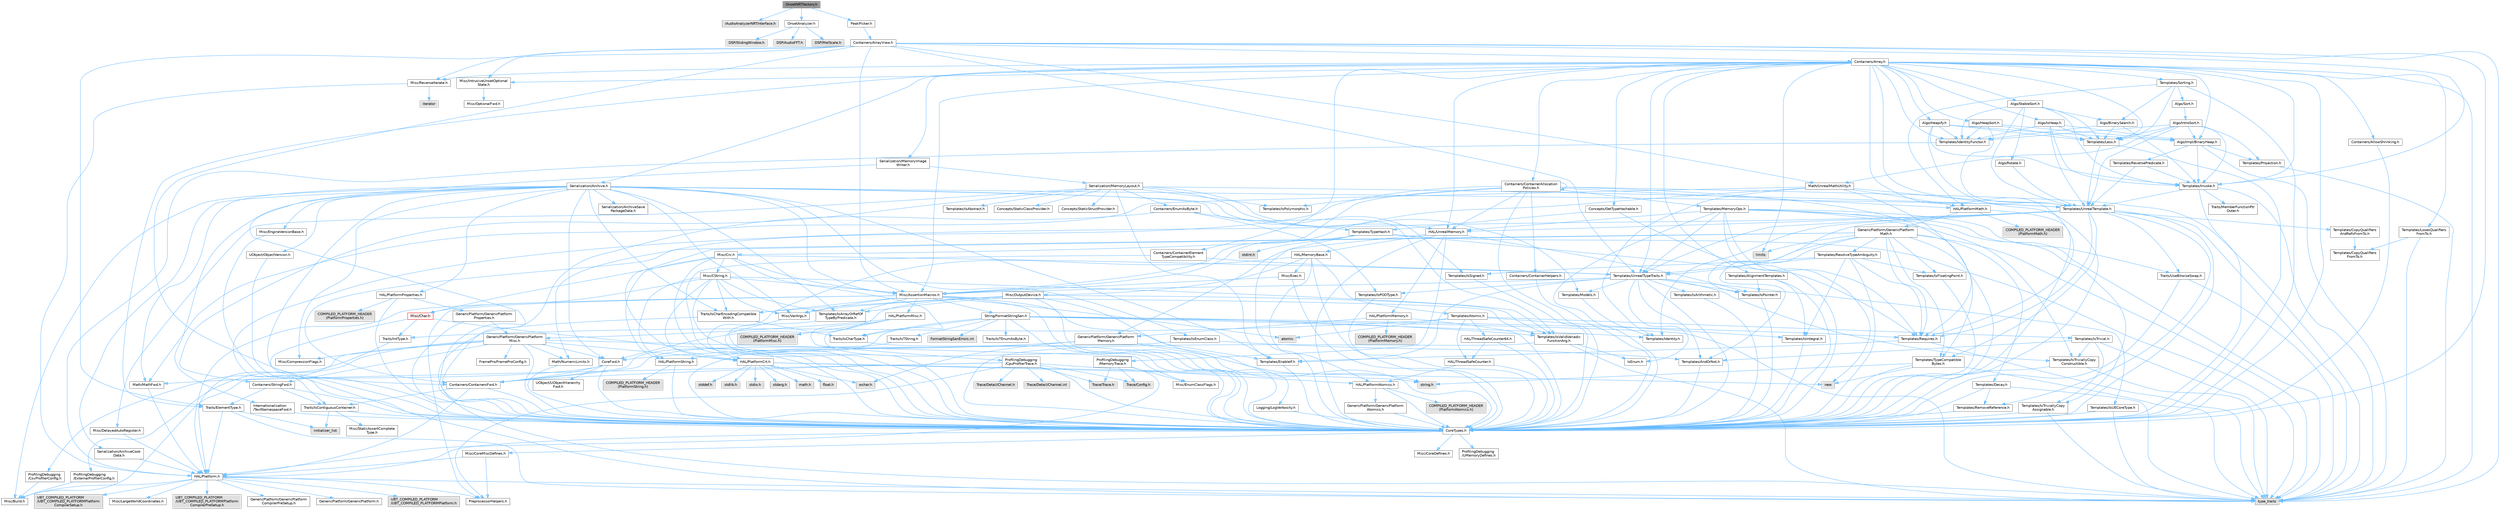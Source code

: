 digraph "OnsetNRTFactory.h"
{
 // INTERACTIVE_SVG=YES
 // LATEX_PDF_SIZE
  bgcolor="transparent";
  edge [fontname=Helvetica,fontsize=10,labelfontname=Helvetica,labelfontsize=10];
  node [fontname=Helvetica,fontsize=10,shape=box,height=0.2,width=0.4];
  Node1 [id="Node000001",label="OnsetNRTFactory.h",height=0.2,width=0.4,color="gray40", fillcolor="grey60", style="filled", fontcolor="black",tooltip=" "];
  Node1 -> Node2 [id="edge1_Node000001_Node000002",color="steelblue1",style="solid",tooltip=" "];
  Node2 [id="Node000002",label="IAudioAnalyzerNRTInterface.h",height=0.2,width=0.4,color="grey60", fillcolor="#E0E0E0", style="filled",tooltip=" "];
  Node1 -> Node3 [id="edge2_Node000001_Node000003",color="steelblue1",style="solid",tooltip=" "];
  Node3 [id="Node000003",label="OnsetAnalyzer.h",height=0.2,width=0.4,color="grey40", fillcolor="white", style="filled",URL="$dd/dd8/OnsetAnalyzer_8h.html",tooltip=" "];
  Node3 -> Node4 [id="edge3_Node000003_Node000004",color="steelblue1",style="solid",tooltip=" "];
  Node4 [id="Node000004",label="DSP/AudioFFT.h",height=0.2,width=0.4,color="grey60", fillcolor="#E0E0E0", style="filled",tooltip=" "];
  Node3 -> Node5 [id="edge4_Node000003_Node000005",color="steelblue1",style="solid",tooltip=" "];
  Node5 [id="Node000005",label="DSP/MelScale.h",height=0.2,width=0.4,color="grey60", fillcolor="#E0E0E0", style="filled",tooltip=" "];
  Node3 -> Node6 [id="edge5_Node000003_Node000006",color="steelblue1",style="solid",tooltip=" "];
  Node6 [id="Node000006",label="DSP/SlidingWindow.h",height=0.2,width=0.4,color="grey60", fillcolor="#E0E0E0", style="filled",tooltip=" "];
  Node1 -> Node7 [id="edge6_Node000001_Node000007",color="steelblue1",style="solid",tooltip=" "];
  Node7 [id="Node000007",label="PeakPicker.h",height=0.2,width=0.4,color="grey40", fillcolor="white", style="filled",URL="$d0/d5c/PeakPicker_8h.html",tooltip=" "];
  Node7 -> Node8 [id="edge7_Node000007_Node000008",color="steelblue1",style="solid",tooltip=" "];
  Node8 [id="Node000008",label="Containers/ArrayView.h",height=0.2,width=0.4,color="grey40", fillcolor="white", style="filled",URL="$d7/df4/ArrayView_8h.html",tooltip=" "];
  Node8 -> Node9 [id="edge8_Node000008_Node000009",color="steelblue1",style="solid",tooltip=" "];
  Node9 [id="Node000009",label="CoreTypes.h",height=0.2,width=0.4,color="grey40", fillcolor="white", style="filled",URL="$dc/dec/CoreTypes_8h.html",tooltip=" "];
  Node9 -> Node10 [id="edge9_Node000009_Node000010",color="steelblue1",style="solid",tooltip=" "];
  Node10 [id="Node000010",label="HAL/Platform.h",height=0.2,width=0.4,color="grey40", fillcolor="white", style="filled",URL="$d9/dd0/Platform_8h.html",tooltip=" "];
  Node10 -> Node11 [id="edge10_Node000010_Node000011",color="steelblue1",style="solid",tooltip=" "];
  Node11 [id="Node000011",label="Misc/Build.h",height=0.2,width=0.4,color="grey40", fillcolor="white", style="filled",URL="$d3/dbb/Build_8h.html",tooltip=" "];
  Node10 -> Node12 [id="edge11_Node000010_Node000012",color="steelblue1",style="solid",tooltip=" "];
  Node12 [id="Node000012",label="Misc/LargeWorldCoordinates.h",height=0.2,width=0.4,color="grey40", fillcolor="white", style="filled",URL="$d2/dcb/LargeWorldCoordinates_8h.html",tooltip=" "];
  Node10 -> Node13 [id="edge12_Node000010_Node000013",color="steelblue1",style="solid",tooltip=" "];
  Node13 [id="Node000013",label="type_traits",height=0.2,width=0.4,color="grey60", fillcolor="#E0E0E0", style="filled",tooltip=" "];
  Node10 -> Node14 [id="edge13_Node000010_Node000014",color="steelblue1",style="solid",tooltip=" "];
  Node14 [id="Node000014",label="PreprocessorHelpers.h",height=0.2,width=0.4,color="grey40", fillcolor="white", style="filled",URL="$db/ddb/PreprocessorHelpers_8h.html",tooltip=" "];
  Node10 -> Node15 [id="edge14_Node000010_Node000015",color="steelblue1",style="solid",tooltip=" "];
  Node15 [id="Node000015",label="UBT_COMPILED_PLATFORM\l/UBT_COMPILED_PLATFORMPlatform\lCompilerPreSetup.h",height=0.2,width=0.4,color="grey60", fillcolor="#E0E0E0", style="filled",tooltip=" "];
  Node10 -> Node16 [id="edge15_Node000010_Node000016",color="steelblue1",style="solid",tooltip=" "];
  Node16 [id="Node000016",label="GenericPlatform/GenericPlatform\lCompilerPreSetup.h",height=0.2,width=0.4,color="grey40", fillcolor="white", style="filled",URL="$d9/dc8/GenericPlatformCompilerPreSetup_8h.html",tooltip=" "];
  Node10 -> Node17 [id="edge16_Node000010_Node000017",color="steelblue1",style="solid",tooltip=" "];
  Node17 [id="Node000017",label="GenericPlatform/GenericPlatform.h",height=0.2,width=0.4,color="grey40", fillcolor="white", style="filled",URL="$d6/d84/GenericPlatform_8h.html",tooltip=" "];
  Node10 -> Node18 [id="edge17_Node000010_Node000018",color="steelblue1",style="solid",tooltip=" "];
  Node18 [id="Node000018",label="UBT_COMPILED_PLATFORM\l/UBT_COMPILED_PLATFORMPlatform.h",height=0.2,width=0.4,color="grey60", fillcolor="#E0E0E0", style="filled",tooltip=" "];
  Node10 -> Node19 [id="edge18_Node000010_Node000019",color="steelblue1",style="solid",tooltip=" "];
  Node19 [id="Node000019",label="UBT_COMPILED_PLATFORM\l/UBT_COMPILED_PLATFORMPlatform\lCompilerSetup.h",height=0.2,width=0.4,color="grey60", fillcolor="#E0E0E0", style="filled",tooltip=" "];
  Node9 -> Node20 [id="edge19_Node000009_Node000020",color="steelblue1",style="solid",tooltip=" "];
  Node20 [id="Node000020",label="ProfilingDebugging\l/UMemoryDefines.h",height=0.2,width=0.4,color="grey40", fillcolor="white", style="filled",URL="$d2/da2/UMemoryDefines_8h.html",tooltip=" "];
  Node9 -> Node21 [id="edge20_Node000009_Node000021",color="steelblue1",style="solid",tooltip=" "];
  Node21 [id="Node000021",label="Misc/CoreMiscDefines.h",height=0.2,width=0.4,color="grey40", fillcolor="white", style="filled",URL="$da/d38/CoreMiscDefines_8h.html",tooltip=" "];
  Node21 -> Node10 [id="edge21_Node000021_Node000010",color="steelblue1",style="solid",tooltip=" "];
  Node21 -> Node14 [id="edge22_Node000021_Node000014",color="steelblue1",style="solid",tooltip=" "];
  Node9 -> Node22 [id="edge23_Node000009_Node000022",color="steelblue1",style="solid",tooltip=" "];
  Node22 [id="Node000022",label="Misc/CoreDefines.h",height=0.2,width=0.4,color="grey40", fillcolor="white", style="filled",URL="$d3/dd2/CoreDefines_8h.html",tooltip=" "];
  Node8 -> Node23 [id="edge24_Node000008_Node000023",color="steelblue1",style="solid",tooltip=" "];
  Node23 [id="Node000023",label="Containers/ContainersFwd.h",height=0.2,width=0.4,color="grey40", fillcolor="white", style="filled",URL="$d4/d0a/ContainersFwd_8h.html",tooltip=" "];
  Node23 -> Node10 [id="edge25_Node000023_Node000010",color="steelblue1",style="solid",tooltip=" "];
  Node23 -> Node9 [id="edge26_Node000023_Node000009",color="steelblue1",style="solid",tooltip=" "];
  Node23 -> Node24 [id="edge27_Node000023_Node000024",color="steelblue1",style="solid",tooltip=" "];
  Node24 [id="Node000024",label="Traits/IsContiguousContainer.h",height=0.2,width=0.4,color="grey40", fillcolor="white", style="filled",URL="$d5/d3c/IsContiguousContainer_8h.html",tooltip=" "];
  Node24 -> Node9 [id="edge28_Node000024_Node000009",color="steelblue1",style="solid",tooltip=" "];
  Node24 -> Node25 [id="edge29_Node000024_Node000025",color="steelblue1",style="solid",tooltip=" "];
  Node25 [id="Node000025",label="Misc/StaticAssertComplete\lType.h",height=0.2,width=0.4,color="grey40", fillcolor="white", style="filled",URL="$d5/d4e/StaticAssertCompleteType_8h.html",tooltip=" "];
  Node24 -> Node26 [id="edge30_Node000024_Node000026",color="steelblue1",style="solid",tooltip=" "];
  Node26 [id="Node000026",label="initializer_list",height=0.2,width=0.4,color="grey60", fillcolor="#E0E0E0", style="filled",tooltip=" "];
  Node8 -> Node27 [id="edge31_Node000008_Node000027",color="steelblue1",style="solid",tooltip=" "];
  Node27 [id="Node000027",label="Misc/AssertionMacros.h",height=0.2,width=0.4,color="grey40", fillcolor="white", style="filled",URL="$d0/dfa/AssertionMacros_8h.html",tooltip=" "];
  Node27 -> Node9 [id="edge32_Node000027_Node000009",color="steelblue1",style="solid",tooltip=" "];
  Node27 -> Node10 [id="edge33_Node000027_Node000010",color="steelblue1",style="solid",tooltip=" "];
  Node27 -> Node28 [id="edge34_Node000027_Node000028",color="steelblue1",style="solid",tooltip=" "];
  Node28 [id="Node000028",label="HAL/PlatformMisc.h",height=0.2,width=0.4,color="grey40", fillcolor="white", style="filled",URL="$d0/df5/PlatformMisc_8h.html",tooltip=" "];
  Node28 -> Node9 [id="edge35_Node000028_Node000009",color="steelblue1",style="solid",tooltip=" "];
  Node28 -> Node29 [id="edge36_Node000028_Node000029",color="steelblue1",style="solid",tooltip=" "];
  Node29 [id="Node000029",label="GenericPlatform/GenericPlatform\lMisc.h",height=0.2,width=0.4,color="grey40", fillcolor="white", style="filled",URL="$db/d9a/GenericPlatformMisc_8h.html",tooltip=" "];
  Node29 -> Node30 [id="edge37_Node000029_Node000030",color="steelblue1",style="solid",tooltip=" "];
  Node30 [id="Node000030",label="Containers/StringFwd.h",height=0.2,width=0.4,color="grey40", fillcolor="white", style="filled",URL="$df/d37/StringFwd_8h.html",tooltip=" "];
  Node30 -> Node9 [id="edge38_Node000030_Node000009",color="steelblue1",style="solid",tooltip=" "];
  Node30 -> Node31 [id="edge39_Node000030_Node000031",color="steelblue1",style="solid",tooltip=" "];
  Node31 [id="Node000031",label="Traits/ElementType.h",height=0.2,width=0.4,color="grey40", fillcolor="white", style="filled",URL="$d5/d4f/ElementType_8h.html",tooltip=" "];
  Node31 -> Node10 [id="edge40_Node000031_Node000010",color="steelblue1",style="solid",tooltip=" "];
  Node31 -> Node26 [id="edge41_Node000031_Node000026",color="steelblue1",style="solid",tooltip=" "];
  Node31 -> Node13 [id="edge42_Node000031_Node000013",color="steelblue1",style="solid",tooltip=" "];
  Node30 -> Node24 [id="edge43_Node000030_Node000024",color="steelblue1",style="solid",tooltip=" "];
  Node29 -> Node32 [id="edge44_Node000029_Node000032",color="steelblue1",style="solid",tooltip=" "];
  Node32 [id="Node000032",label="CoreFwd.h",height=0.2,width=0.4,color="grey40", fillcolor="white", style="filled",URL="$d1/d1e/CoreFwd_8h.html",tooltip=" "];
  Node32 -> Node9 [id="edge45_Node000032_Node000009",color="steelblue1",style="solid",tooltip=" "];
  Node32 -> Node23 [id="edge46_Node000032_Node000023",color="steelblue1",style="solid",tooltip=" "];
  Node32 -> Node33 [id="edge47_Node000032_Node000033",color="steelblue1",style="solid",tooltip=" "];
  Node33 [id="Node000033",label="Math/MathFwd.h",height=0.2,width=0.4,color="grey40", fillcolor="white", style="filled",URL="$d2/d10/MathFwd_8h.html",tooltip=" "];
  Node33 -> Node10 [id="edge48_Node000033_Node000010",color="steelblue1",style="solid",tooltip=" "];
  Node32 -> Node34 [id="edge49_Node000032_Node000034",color="steelblue1",style="solid",tooltip=" "];
  Node34 [id="Node000034",label="UObject/UObjectHierarchy\lFwd.h",height=0.2,width=0.4,color="grey40", fillcolor="white", style="filled",URL="$d3/d13/UObjectHierarchyFwd_8h.html",tooltip=" "];
  Node29 -> Node9 [id="edge50_Node000029_Node000009",color="steelblue1",style="solid",tooltip=" "];
  Node29 -> Node35 [id="edge51_Node000029_Node000035",color="steelblue1",style="solid",tooltip=" "];
  Node35 [id="Node000035",label="FramePro/FrameProConfig.h",height=0.2,width=0.4,color="grey40", fillcolor="white", style="filled",URL="$d7/d90/FrameProConfig_8h.html",tooltip=" "];
  Node29 -> Node36 [id="edge52_Node000029_Node000036",color="steelblue1",style="solid",tooltip=" "];
  Node36 [id="Node000036",label="HAL/PlatformCrt.h",height=0.2,width=0.4,color="grey40", fillcolor="white", style="filled",URL="$d8/d75/PlatformCrt_8h.html",tooltip=" "];
  Node36 -> Node37 [id="edge53_Node000036_Node000037",color="steelblue1",style="solid",tooltip=" "];
  Node37 [id="Node000037",label="new",height=0.2,width=0.4,color="grey60", fillcolor="#E0E0E0", style="filled",tooltip=" "];
  Node36 -> Node38 [id="edge54_Node000036_Node000038",color="steelblue1",style="solid",tooltip=" "];
  Node38 [id="Node000038",label="wchar.h",height=0.2,width=0.4,color="grey60", fillcolor="#E0E0E0", style="filled",tooltip=" "];
  Node36 -> Node39 [id="edge55_Node000036_Node000039",color="steelblue1",style="solid",tooltip=" "];
  Node39 [id="Node000039",label="stddef.h",height=0.2,width=0.4,color="grey60", fillcolor="#E0E0E0", style="filled",tooltip=" "];
  Node36 -> Node40 [id="edge56_Node000036_Node000040",color="steelblue1",style="solid",tooltip=" "];
  Node40 [id="Node000040",label="stdlib.h",height=0.2,width=0.4,color="grey60", fillcolor="#E0E0E0", style="filled",tooltip=" "];
  Node36 -> Node41 [id="edge57_Node000036_Node000041",color="steelblue1",style="solid",tooltip=" "];
  Node41 [id="Node000041",label="stdio.h",height=0.2,width=0.4,color="grey60", fillcolor="#E0E0E0", style="filled",tooltip=" "];
  Node36 -> Node42 [id="edge58_Node000036_Node000042",color="steelblue1",style="solid",tooltip=" "];
  Node42 [id="Node000042",label="stdarg.h",height=0.2,width=0.4,color="grey60", fillcolor="#E0E0E0", style="filled",tooltip=" "];
  Node36 -> Node43 [id="edge59_Node000036_Node000043",color="steelblue1",style="solid",tooltip=" "];
  Node43 [id="Node000043",label="math.h",height=0.2,width=0.4,color="grey60", fillcolor="#E0E0E0", style="filled",tooltip=" "];
  Node36 -> Node44 [id="edge60_Node000036_Node000044",color="steelblue1",style="solid",tooltip=" "];
  Node44 [id="Node000044",label="float.h",height=0.2,width=0.4,color="grey60", fillcolor="#E0E0E0", style="filled",tooltip=" "];
  Node36 -> Node45 [id="edge61_Node000036_Node000045",color="steelblue1",style="solid",tooltip=" "];
  Node45 [id="Node000045",label="string.h",height=0.2,width=0.4,color="grey60", fillcolor="#E0E0E0", style="filled",tooltip=" "];
  Node29 -> Node46 [id="edge62_Node000029_Node000046",color="steelblue1",style="solid",tooltip=" "];
  Node46 [id="Node000046",label="Math/NumericLimits.h",height=0.2,width=0.4,color="grey40", fillcolor="white", style="filled",URL="$df/d1b/NumericLimits_8h.html",tooltip=" "];
  Node46 -> Node9 [id="edge63_Node000046_Node000009",color="steelblue1",style="solid",tooltip=" "];
  Node29 -> Node47 [id="edge64_Node000029_Node000047",color="steelblue1",style="solid",tooltip=" "];
  Node47 [id="Node000047",label="Misc/CompressionFlags.h",height=0.2,width=0.4,color="grey40", fillcolor="white", style="filled",URL="$d9/d76/CompressionFlags_8h.html",tooltip=" "];
  Node29 -> Node48 [id="edge65_Node000029_Node000048",color="steelblue1",style="solid",tooltip=" "];
  Node48 [id="Node000048",label="Misc/EnumClassFlags.h",height=0.2,width=0.4,color="grey40", fillcolor="white", style="filled",URL="$d8/de7/EnumClassFlags_8h.html",tooltip=" "];
  Node29 -> Node49 [id="edge66_Node000029_Node000049",color="steelblue1",style="solid",tooltip=" "];
  Node49 [id="Node000049",label="ProfilingDebugging\l/CsvProfilerConfig.h",height=0.2,width=0.4,color="grey40", fillcolor="white", style="filled",URL="$d3/d88/CsvProfilerConfig_8h.html",tooltip=" "];
  Node49 -> Node11 [id="edge67_Node000049_Node000011",color="steelblue1",style="solid",tooltip=" "];
  Node29 -> Node50 [id="edge68_Node000029_Node000050",color="steelblue1",style="solid",tooltip=" "];
  Node50 [id="Node000050",label="ProfilingDebugging\l/ExternalProfilerConfig.h",height=0.2,width=0.4,color="grey40", fillcolor="white", style="filled",URL="$d3/dbb/ExternalProfilerConfig_8h.html",tooltip=" "];
  Node50 -> Node11 [id="edge69_Node000050_Node000011",color="steelblue1",style="solid",tooltip=" "];
  Node28 -> Node51 [id="edge70_Node000028_Node000051",color="steelblue1",style="solid",tooltip=" "];
  Node51 [id="Node000051",label="COMPILED_PLATFORM_HEADER\l(PlatformMisc.h)",height=0.2,width=0.4,color="grey60", fillcolor="#E0E0E0", style="filled",tooltip=" "];
  Node28 -> Node52 [id="edge71_Node000028_Node000052",color="steelblue1",style="solid",tooltip=" "];
  Node52 [id="Node000052",label="ProfilingDebugging\l/CpuProfilerTrace.h",height=0.2,width=0.4,color="grey40", fillcolor="white", style="filled",URL="$da/dcb/CpuProfilerTrace_8h.html",tooltip=" "];
  Node52 -> Node9 [id="edge72_Node000052_Node000009",color="steelblue1",style="solid",tooltip=" "];
  Node52 -> Node23 [id="edge73_Node000052_Node000023",color="steelblue1",style="solid",tooltip=" "];
  Node52 -> Node53 [id="edge74_Node000052_Node000053",color="steelblue1",style="solid",tooltip=" "];
  Node53 [id="Node000053",label="HAL/PlatformAtomics.h",height=0.2,width=0.4,color="grey40", fillcolor="white", style="filled",URL="$d3/d36/PlatformAtomics_8h.html",tooltip=" "];
  Node53 -> Node9 [id="edge75_Node000053_Node000009",color="steelblue1",style="solid",tooltip=" "];
  Node53 -> Node54 [id="edge76_Node000053_Node000054",color="steelblue1",style="solid",tooltip=" "];
  Node54 [id="Node000054",label="GenericPlatform/GenericPlatform\lAtomics.h",height=0.2,width=0.4,color="grey40", fillcolor="white", style="filled",URL="$da/d72/GenericPlatformAtomics_8h.html",tooltip=" "];
  Node54 -> Node9 [id="edge77_Node000054_Node000009",color="steelblue1",style="solid",tooltip=" "];
  Node53 -> Node55 [id="edge78_Node000053_Node000055",color="steelblue1",style="solid",tooltip=" "];
  Node55 [id="Node000055",label="COMPILED_PLATFORM_HEADER\l(PlatformAtomics.h)",height=0.2,width=0.4,color="grey60", fillcolor="#E0E0E0", style="filled",tooltip=" "];
  Node52 -> Node14 [id="edge79_Node000052_Node000014",color="steelblue1",style="solid",tooltip=" "];
  Node52 -> Node11 [id="edge80_Node000052_Node000011",color="steelblue1",style="solid",tooltip=" "];
  Node52 -> Node56 [id="edge81_Node000052_Node000056",color="steelblue1",style="solid",tooltip=" "];
  Node56 [id="Node000056",label="Trace/Config.h",height=0.2,width=0.4,color="grey60", fillcolor="#E0E0E0", style="filled",tooltip=" "];
  Node52 -> Node57 [id="edge82_Node000052_Node000057",color="steelblue1",style="solid",tooltip=" "];
  Node57 [id="Node000057",label="Trace/Detail/Channel.h",height=0.2,width=0.4,color="grey60", fillcolor="#E0E0E0", style="filled",tooltip=" "];
  Node52 -> Node58 [id="edge83_Node000052_Node000058",color="steelblue1",style="solid",tooltip=" "];
  Node58 [id="Node000058",label="Trace/Detail/Channel.inl",height=0.2,width=0.4,color="grey60", fillcolor="#E0E0E0", style="filled",tooltip=" "];
  Node52 -> Node59 [id="edge84_Node000052_Node000059",color="steelblue1",style="solid",tooltip=" "];
  Node59 [id="Node000059",label="Trace/Trace.h",height=0.2,width=0.4,color="grey60", fillcolor="#E0E0E0", style="filled",tooltip=" "];
  Node27 -> Node14 [id="edge85_Node000027_Node000014",color="steelblue1",style="solid",tooltip=" "];
  Node27 -> Node60 [id="edge86_Node000027_Node000060",color="steelblue1",style="solid",tooltip=" "];
  Node60 [id="Node000060",label="Templates/EnableIf.h",height=0.2,width=0.4,color="grey40", fillcolor="white", style="filled",URL="$d7/d60/EnableIf_8h.html",tooltip=" "];
  Node60 -> Node9 [id="edge87_Node000060_Node000009",color="steelblue1",style="solid",tooltip=" "];
  Node27 -> Node61 [id="edge88_Node000027_Node000061",color="steelblue1",style="solid",tooltip=" "];
  Node61 [id="Node000061",label="Templates/IsArrayOrRefOf\lTypeByPredicate.h",height=0.2,width=0.4,color="grey40", fillcolor="white", style="filled",URL="$d6/da1/IsArrayOrRefOfTypeByPredicate_8h.html",tooltip=" "];
  Node61 -> Node9 [id="edge89_Node000061_Node000009",color="steelblue1",style="solid",tooltip=" "];
  Node27 -> Node62 [id="edge90_Node000027_Node000062",color="steelblue1",style="solid",tooltip=" "];
  Node62 [id="Node000062",label="Templates/IsValidVariadic\lFunctionArg.h",height=0.2,width=0.4,color="grey40", fillcolor="white", style="filled",URL="$d0/dc8/IsValidVariadicFunctionArg_8h.html",tooltip=" "];
  Node62 -> Node9 [id="edge91_Node000062_Node000009",color="steelblue1",style="solid",tooltip=" "];
  Node62 -> Node63 [id="edge92_Node000062_Node000063",color="steelblue1",style="solid",tooltip=" "];
  Node63 [id="Node000063",label="IsEnum.h",height=0.2,width=0.4,color="grey40", fillcolor="white", style="filled",URL="$d4/de5/IsEnum_8h.html",tooltip=" "];
  Node62 -> Node13 [id="edge93_Node000062_Node000013",color="steelblue1",style="solid",tooltip=" "];
  Node27 -> Node64 [id="edge94_Node000027_Node000064",color="steelblue1",style="solid",tooltip=" "];
  Node64 [id="Node000064",label="Traits/IsCharEncodingCompatible\lWith.h",height=0.2,width=0.4,color="grey40", fillcolor="white", style="filled",URL="$df/dd1/IsCharEncodingCompatibleWith_8h.html",tooltip=" "];
  Node64 -> Node13 [id="edge95_Node000064_Node000013",color="steelblue1",style="solid",tooltip=" "];
  Node64 -> Node65 [id="edge96_Node000064_Node000065",color="steelblue1",style="solid",tooltip=" "];
  Node65 [id="Node000065",label="Traits/IsCharType.h",height=0.2,width=0.4,color="grey40", fillcolor="white", style="filled",URL="$db/d51/IsCharType_8h.html",tooltip=" "];
  Node65 -> Node9 [id="edge97_Node000065_Node000009",color="steelblue1",style="solid",tooltip=" "];
  Node27 -> Node66 [id="edge98_Node000027_Node000066",color="steelblue1",style="solid",tooltip=" "];
  Node66 [id="Node000066",label="Misc/VarArgs.h",height=0.2,width=0.4,color="grey40", fillcolor="white", style="filled",URL="$d5/d6f/VarArgs_8h.html",tooltip=" "];
  Node66 -> Node9 [id="edge99_Node000066_Node000009",color="steelblue1",style="solid",tooltip=" "];
  Node27 -> Node67 [id="edge100_Node000027_Node000067",color="steelblue1",style="solid",tooltip=" "];
  Node67 [id="Node000067",label="String/FormatStringSan.h",height=0.2,width=0.4,color="grey40", fillcolor="white", style="filled",URL="$d3/d8b/FormatStringSan_8h.html",tooltip=" "];
  Node67 -> Node13 [id="edge101_Node000067_Node000013",color="steelblue1",style="solid",tooltip=" "];
  Node67 -> Node9 [id="edge102_Node000067_Node000009",color="steelblue1",style="solid",tooltip=" "];
  Node67 -> Node68 [id="edge103_Node000067_Node000068",color="steelblue1",style="solid",tooltip=" "];
  Node68 [id="Node000068",label="Templates/Requires.h",height=0.2,width=0.4,color="grey40", fillcolor="white", style="filled",URL="$dc/d96/Requires_8h.html",tooltip=" "];
  Node68 -> Node60 [id="edge104_Node000068_Node000060",color="steelblue1",style="solid",tooltip=" "];
  Node68 -> Node13 [id="edge105_Node000068_Node000013",color="steelblue1",style="solid",tooltip=" "];
  Node67 -> Node69 [id="edge106_Node000067_Node000069",color="steelblue1",style="solid",tooltip=" "];
  Node69 [id="Node000069",label="Templates/Identity.h",height=0.2,width=0.4,color="grey40", fillcolor="white", style="filled",URL="$d0/dd5/Identity_8h.html",tooltip=" "];
  Node67 -> Node62 [id="edge107_Node000067_Node000062",color="steelblue1",style="solid",tooltip=" "];
  Node67 -> Node65 [id="edge108_Node000067_Node000065",color="steelblue1",style="solid",tooltip=" "];
  Node67 -> Node70 [id="edge109_Node000067_Node000070",color="steelblue1",style="solid",tooltip=" "];
  Node70 [id="Node000070",label="Traits/IsTEnumAsByte.h",height=0.2,width=0.4,color="grey40", fillcolor="white", style="filled",URL="$d1/de6/IsTEnumAsByte_8h.html",tooltip=" "];
  Node67 -> Node71 [id="edge110_Node000067_Node000071",color="steelblue1",style="solid",tooltip=" "];
  Node71 [id="Node000071",label="Traits/IsTString.h",height=0.2,width=0.4,color="grey40", fillcolor="white", style="filled",URL="$d0/df8/IsTString_8h.html",tooltip=" "];
  Node71 -> Node23 [id="edge111_Node000071_Node000023",color="steelblue1",style="solid",tooltip=" "];
  Node67 -> Node23 [id="edge112_Node000067_Node000023",color="steelblue1",style="solid",tooltip=" "];
  Node67 -> Node72 [id="edge113_Node000067_Node000072",color="steelblue1",style="solid",tooltip=" "];
  Node72 [id="Node000072",label="FormatStringSanErrors.inl",height=0.2,width=0.4,color="grey60", fillcolor="#E0E0E0", style="filled",tooltip=" "];
  Node27 -> Node73 [id="edge114_Node000027_Node000073",color="steelblue1",style="solid",tooltip=" "];
  Node73 [id="Node000073",label="atomic",height=0.2,width=0.4,color="grey60", fillcolor="#E0E0E0", style="filled",tooltip=" "];
  Node8 -> Node74 [id="edge115_Node000008_Node000074",color="steelblue1",style="solid",tooltip=" "];
  Node74 [id="Node000074",label="Misc/ReverseIterate.h",height=0.2,width=0.4,color="grey40", fillcolor="white", style="filled",URL="$db/de3/ReverseIterate_8h.html",tooltip=" "];
  Node74 -> Node10 [id="edge116_Node000074_Node000010",color="steelblue1",style="solid",tooltip=" "];
  Node74 -> Node75 [id="edge117_Node000074_Node000075",color="steelblue1",style="solid",tooltip=" "];
  Node75 [id="Node000075",label="iterator",height=0.2,width=0.4,color="grey60", fillcolor="#E0E0E0", style="filled",tooltip=" "];
  Node8 -> Node76 [id="edge118_Node000008_Node000076",color="steelblue1",style="solid",tooltip=" "];
  Node76 [id="Node000076",label="Misc/IntrusiveUnsetOptional\lState.h",height=0.2,width=0.4,color="grey40", fillcolor="white", style="filled",URL="$d2/d0a/IntrusiveUnsetOptionalState_8h.html",tooltip=" "];
  Node76 -> Node77 [id="edge119_Node000076_Node000077",color="steelblue1",style="solid",tooltip=" "];
  Node77 [id="Node000077",label="Misc/OptionalFwd.h",height=0.2,width=0.4,color="grey40", fillcolor="white", style="filled",URL="$dc/d50/OptionalFwd_8h.html",tooltip=" "];
  Node8 -> Node78 [id="edge120_Node000008_Node000078",color="steelblue1",style="solid",tooltip=" "];
  Node78 [id="Node000078",label="Templates/Invoke.h",height=0.2,width=0.4,color="grey40", fillcolor="white", style="filled",URL="$d7/deb/Invoke_8h.html",tooltip=" "];
  Node78 -> Node9 [id="edge121_Node000078_Node000009",color="steelblue1",style="solid",tooltip=" "];
  Node78 -> Node79 [id="edge122_Node000078_Node000079",color="steelblue1",style="solid",tooltip=" "];
  Node79 [id="Node000079",label="Traits/MemberFunctionPtr\lOuter.h",height=0.2,width=0.4,color="grey40", fillcolor="white", style="filled",URL="$db/da7/MemberFunctionPtrOuter_8h.html",tooltip=" "];
  Node78 -> Node80 [id="edge123_Node000078_Node000080",color="steelblue1",style="solid",tooltip=" "];
  Node80 [id="Node000080",label="Templates/UnrealTemplate.h",height=0.2,width=0.4,color="grey40", fillcolor="white", style="filled",URL="$d4/d24/UnrealTemplate_8h.html",tooltip=" "];
  Node80 -> Node9 [id="edge124_Node000080_Node000009",color="steelblue1",style="solid",tooltip=" "];
  Node80 -> Node81 [id="edge125_Node000080_Node000081",color="steelblue1",style="solid",tooltip=" "];
  Node81 [id="Node000081",label="Templates/IsPointer.h",height=0.2,width=0.4,color="grey40", fillcolor="white", style="filled",URL="$d7/d05/IsPointer_8h.html",tooltip=" "];
  Node81 -> Node9 [id="edge126_Node000081_Node000009",color="steelblue1",style="solid",tooltip=" "];
  Node80 -> Node82 [id="edge127_Node000080_Node000082",color="steelblue1",style="solid",tooltip=" "];
  Node82 [id="Node000082",label="HAL/UnrealMemory.h",height=0.2,width=0.4,color="grey40", fillcolor="white", style="filled",URL="$d9/d96/UnrealMemory_8h.html",tooltip=" "];
  Node82 -> Node9 [id="edge128_Node000082_Node000009",color="steelblue1",style="solid",tooltip=" "];
  Node82 -> Node83 [id="edge129_Node000082_Node000083",color="steelblue1",style="solid",tooltip=" "];
  Node83 [id="Node000083",label="GenericPlatform/GenericPlatform\lMemory.h",height=0.2,width=0.4,color="grey40", fillcolor="white", style="filled",URL="$dd/d22/GenericPlatformMemory_8h.html",tooltip=" "];
  Node83 -> Node32 [id="edge130_Node000083_Node000032",color="steelblue1",style="solid",tooltip=" "];
  Node83 -> Node9 [id="edge131_Node000083_Node000009",color="steelblue1",style="solid",tooltip=" "];
  Node83 -> Node84 [id="edge132_Node000083_Node000084",color="steelblue1",style="solid",tooltip=" "];
  Node84 [id="Node000084",label="HAL/PlatformString.h",height=0.2,width=0.4,color="grey40", fillcolor="white", style="filled",URL="$db/db5/PlatformString_8h.html",tooltip=" "];
  Node84 -> Node9 [id="edge133_Node000084_Node000009",color="steelblue1",style="solid",tooltip=" "];
  Node84 -> Node85 [id="edge134_Node000084_Node000085",color="steelblue1",style="solid",tooltip=" "];
  Node85 [id="Node000085",label="COMPILED_PLATFORM_HEADER\l(PlatformString.h)",height=0.2,width=0.4,color="grey60", fillcolor="#E0E0E0", style="filled",tooltip=" "];
  Node83 -> Node45 [id="edge135_Node000083_Node000045",color="steelblue1",style="solid",tooltip=" "];
  Node83 -> Node38 [id="edge136_Node000083_Node000038",color="steelblue1",style="solid",tooltip=" "];
  Node82 -> Node86 [id="edge137_Node000082_Node000086",color="steelblue1",style="solid",tooltip=" "];
  Node86 [id="Node000086",label="HAL/MemoryBase.h",height=0.2,width=0.4,color="grey40", fillcolor="white", style="filled",URL="$d6/d9f/MemoryBase_8h.html",tooltip=" "];
  Node86 -> Node9 [id="edge138_Node000086_Node000009",color="steelblue1",style="solid",tooltip=" "];
  Node86 -> Node53 [id="edge139_Node000086_Node000053",color="steelblue1",style="solid",tooltip=" "];
  Node86 -> Node36 [id="edge140_Node000086_Node000036",color="steelblue1",style="solid",tooltip=" "];
  Node86 -> Node87 [id="edge141_Node000086_Node000087",color="steelblue1",style="solid",tooltip=" "];
  Node87 [id="Node000087",label="Misc/Exec.h",height=0.2,width=0.4,color="grey40", fillcolor="white", style="filled",URL="$de/ddb/Exec_8h.html",tooltip=" "];
  Node87 -> Node9 [id="edge142_Node000087_Node000009",color="steelblue1",style="solid",tooltip=" "];
  Node87 -> Node27 [id="edge143_Node000087_Node000027",color="steelblue1",style="solid",tooltip=" "];
  Node86 -> Node88 [id="edge144_Node000086_Node000088",color="steelblue1",style="solid",tooltip=" "];
  Node88 [id="Node000088",label="Misc/OutputDevice.h",height=0.2,width=0.4,color="grey40", fillcolor="white", style="filled",URL="$d7/d32/OutputDevice_8h.html",tooltip=" "];
  Node88 -> Node32 [id="edge145_Node000088_Node000032",color="steelblue1",style="solid",tooltip=" "];
  Node88 -> Node9 [id="edge146_Node000088_Node000009",color="steelblue1",style="solid",tooltip=" "];
  Node88 -> Node89 [id="edge147_Node000088_Node000089",color="steelblue1",style="solid",tooltip=" "];
  Node89 [id="Node000089",label="Logging/LogVerbosity.h",height=0.2,width=0.4,color="grey40", fillcolor="white", style="filled",URL="$d2/d8f/LogVerbosity_8h.html",tooltip=" "];
  Node89 -> Node9 [id="edge148_Node000089_Node000009",color="steelblue1",style="solid",tooltip=" "];
  Node88 -> Node66 [id="edge149_Node000088_Node000066",color="steelblue1",style="solid",tooltip=" "];
  Node88 -> Node61 [id="edge150_Node000088_Node000061",color="steelblue1",style="solid",tooltip=" "];
  Node88 -> Node62 [id="edge151_Node000088_Node000062",color="steelblue1",style="solid",tooltip=" "];
  Node88 -> Node64 [id="edge152_Node000088_Node000064",color="steelblue1",style="solid",tooltip=" "];
  Node86 -> Node90 [id="edge153_Node000086_Node000090",color="steelblue1",style="solid",tooltip=" "];
  Node90 [id="Node000090",label="Templates/Atomic.h",height=0.2,width=0.4,color="grey40", fillcolor="white", style="filled",URL="$d3/d91/Atomic_8h.html",tooltip=" "];
  Node90 -> Node91 [id="edge154_Node000090_Node000091",color="steelblue1",style="solid",tooltip=" "];
  Node91 [id="Node000091",label="HAL/ThreadSafeCounter.h",height=0.2,width=0.4,color="grey40", fillcolor="white", style="filled",URL="$dc/dc9/ThreadSafeCounter_8h.html",tooltip=" "];
  Node91 -> Node9 [id="edge155_Node000091_Node000009",color="steelblue1",style="solid",tooltip=" "];
  Node91 -> Node53 [id="edge156_Node000091_Node000053",color="steelblue1",style="solid",tooltip=" "];
  Node90 -> Node92 [id="edge157_Node000090_Node000092",color="steelblue1",style="solid",tooltip=" "];
  Node92 [id="Node000092",label="HAL/ThreadSafeCounter64.h",height=0.2,width=0.4,color="grey40", fillcolor="white", style="filled",URL="$d0/d12/ThreadSafeCounter64_8h.html",tooltip=" "];
  Node92 -> Node9 [id="edge158_Node000092_Node000009",color="steelblue1",style="solid",tooltip=" "];
  Node92 -> Node91 [id="edge159_Node000092_Node000091",color="steelblue1",style="solid",tooltip=" "];
  Node90 -> Node93 [id="edge160_Node000090_Node000093",color="steelblue1",style="solid",tooltip=" "];
  Node93 [id="Node000093",label="Templates/IsIntegral.h",height=0.2,width=0.4,color="grey40", fillcolor="white", style="filled",URL="$da/d64/IsIntegral_8h.html",tooltip=" "];
  Node93 -> Node9 [id="edge161_Node000093_Node000009",color="steelblue1",style="solid",tooltip=" "];
  Node90 -> Node94 [id="edge162_Node000090_Node000094",color="steelblue1",style="solid",tooltip=" "];
  Node94 [id="Node000094",label="Templates/IsTrivial.h",height=0.2,width=0.4,color="grey40", fillcolor="white", style="filled",URL="$da/d4c/IsTrivial_8h.html",tooltip=" "];
  Node94 -> Node95 [id="edge163_Node000094_Node000095",color="steelblue1",style="solid",tooltip=" "];
  Node95 [id="Node000095",label="Templates/AndOrNot.h",height=0.2,width=0.4,color="grey40", fillcolor="white", style="filled",URL="$db/d0a/AndOrNot_8h.html",tooltip=" "];
  Node95 -> Node9 [id="edge164_Node000095_Node000009",color="steelblue1",style="solid",tooltip=" "];
  Node94 -> Node96 [id="edge165_Node000094_Node000096",color="steelblue1",style="solid",tooltip=" "];
  Node96 [id="Node000096",label="Templates/IsTriviallyCopy\lConstructible.h",height=0.2,width=0.4,color="grey40", fillcolor="white", style="filled",URL="$d3/d78/IsTriviallyCopyConstructible_8h.html",tooltip=" "];
  Node96 -> Node9 [id="edge166_Node000096_Node000009",color="steelblue1",style="solid",tooltip=" "];
  Node96 -> Node13 [id="edge167_Node000096_Node000013",color="steelblue1",style="solid",tooltip=" "];
  Node94 -> Node97 [id="edge168_Node000094_Node000097",color="steelblue1",style="solid",tooltip=" "];
  Node97 [id="Node000097",label="Templates/IsTriviallyCopy\lAssignable.h",height=0.2,width=0.4,color="grey40", fillcolor="white", style="filled",URL="$d2/df2/IsTriviallyCopyAssignable_8h.html",tooltip=" "];
  Node97 -> Node9 [id="edge169_Node000097_Node000009",color="steelblue1",style="solid",tooltip=" "];
  Node97 -> Node13 [id="edge170_Node000097_Node000013",color="steelblue1",style="solid",tooltip=" "];
  Node94 -> Node13 [id="edge171_Node000094_Node000013",color="steelblue1",style="solid",tooltip=" "];
  Node90 -> Node98 [id="edge172_Node000090_Node000098",color="steelblue1",style="solid",tooltip=" "];
  Node98 [id="Node000098",label="Traits/IntType.h",height=0.2,width=0.4,color="grey40", fillcolor="white", style="filled",URL="$d7/deb/IntType_8h.html",tooltip=" "];
  Node98 -> Node10 [id="edge173_Node000098_Node000010",color="steelblue1",style="solid",tooltip=" "];
  Node90 -> Node73 [id="edge174_Node000090_Node000073",color="steelblue1",style="solid",tooltip=" "];
  Node82 -> Node99 [id="edge175_Node000082_Node000099",color="steelblue1",style="solid",tooltip=" "];
  Node99 [id="Node000099",label="HAL/PlatformMemory.h",height=0.2,width=0.4,color="grey40", fillcolor="white", style="filled",URL="$de/d68/PlatformMemory_8h.html",tooltip=" "];
  Node99 -> Node9 [id="edge176_Node000099_Node000009",color="steelblue1",style="solid",tooltip=" "];
  Node99 -> Node83 [id="edge177_Node000099_Node000083",color="steelblue1",style="solid",tooltip=" "];
  Node99 -> Node100 [id="edge178_Node000099_Node000100",color="steelblue1",style="solid",tooltip=" "];
  Node100 [id="Node000100",label="COMPILED_PLATFORM_HEADER\l(PlatformMemory.h)",height=0.2,width=0.4,color="grey60", fillcolor="#E0E0E0", style="filled",tooltip=" "];
  Node82 -> Node101 [id="edge179_Node000082_Node000101",color="steelblue1",style="solid",tooltip=" "];
  Node101 [id="Node000101",label="ProfilingDebugging\l/MemoryTrace.h",height=0.2,width=0.4,color="grey40", fillcolor="white", style="filled",URL="$da/dd7/MemoryTrace_8h.html",tooltip=" "];
  Node101 -> Node10 [id="edge180_Node000101_Node000010",color="steelblue1",style="solid",tooltip=" "];
  Node101 -> Node48 [id="edge181_Node000101_Node000048",color="steelblue1",style="solid",tooltip=" "];
  Node101 -> Node56 [id="edge182_Node000101_Node000056",color="steelblue1",style="solid",tooltip=" "];
  Node101 -> Node59 [id="edge183_Node000101_Node000059",color="steelblue1",style="solid",tooltip=" "];
  Node82 -> Node81 [id="edge184_Node000082_Node000081",color="steelblue1",style="solid",tooltip=" "];
  Node80 -> Node102 [id="edge185_Node000080_Node000102",color="steelblue1",style="solid",tooltip=" "];
  Node102 [id="Node000102",label="Templates/CopyQualifiers\lAndRefsFromTo.h",height=0.2,width=0.4,color="grey40", fillcolor="white", style="filled",URL="$d3/db3/CopyQualifiersAndRefsFromTo_8h.html",tooltip=" "];
  Node102 -> Node103 [id="edge186_Node000102_Node000103",color="steelblue1",style="solid",tooltip=" "];
  Node103 [id="Node000103",label="Templates/CopyQualifiers\lFromTo.h",height=0.2,width=0.4,color="grey40", fillcolor="white", style="filled",URL="$d5/db4/CopyQualifiersFromTo_8h.html",tooltip=" "];
  Node80 -> Node104 [id="edge187_Node000080_Node000104",color="steelblue1",style="solid",tooltip=" "];
  Node104 [id="Node000104",label="Templates/UnrealTypeTraits.h",height=0.2,width=0.4,color="grey40", fillcolor="white", style="filled",URL="$d2/d2d/UnrealTypeTraits_8h.html",tooltip=" "];
  Node104 -> Node9 [id="edge188_Node000104_Node000009",color="steelblue1",style="solid",tooltip=" "];
  Node104 -> Node81 [id="edge189_Node000104_Node000081",color="steelblue1",style="solid",tooltip=" "];
  Node104 -> Node27 [id="edge190_Node000104_Node000027",color="steelblue1",style="solid",tooltip=" "];
  Node104 -> Node95 [id="edge191_Node000104_Node000095",color="steelblue1",style="solid",tooltip=" "];
  Node104 -> Node60 [id="edge192_Node000104_Node000060",color="steelblue1",style="solid",tooltip=" "];
  Node104 -> Node105 [id="edge193_Node000104_Node000105",color="steelblue1",style="solid",tooltip=" "];
  Node105 [id="Node000105",label="Templates/IsArithmetic.h",height=0.2,width=0.4,color="grey40", fillcolor="white", style="filled",URL="$d2/d5d/IsArithmetic_8h.html",tooltip=" "];
  Node105 -> Node9 [id="edge194_Node000105_Node000009",color="steelblue1",style="solid",tooltip=" "];
  Node104 -> Node63 [id="edge195_Node000104_Node000063",color="steelblue1",style="solid",tooltip=" "];
  Node104 -> Node106 [id="edge196_Node000104_Node000106",color="steelblue1",style="solid",tooltip=" "];
  Node106 [id="Node000106",label="Templates/Models.h",height=0.2,width=0.4,color="grey40", fillcolor="white", style="filled",URL="$d3/d0c/Models_8h.html",tooltip=" "];
  Node106 -> Node69 [id="edge197_Node000106_Node000069",color="steelblue1",style="solid",tooltip=" "];
  Node104 -> Node107 [id="edge198_Node000104_Node000107",color="steelblue1",style="solid",tooltip=" "];
  Node107 [id="Node000107",label="Templates/IsPODType.h",height=0.2,width=0.4,color="grey40", fillcolor="white", style="filled",URL="$d7/db1/IsPODType_8h.html",tooltip=" "];
  Node107 -> Node9 [id="edge199_Node000107_Node000009",color="steelblue1",style="solid",tooltip=" "];
  Node104 -> Node108 [id="edge200_Node000104_Node000108",color="steelblue1",style="solid",tooltip=" "];
  Node108 [id="Node000108",label="Templates/IsUECoreType.h",height=0.2,width=0.4,color="grey40", fillcolor="white", style="filled",URL="$d1/db8/IsUECoreType_8h.html",tooltip=" "];
  Node108 -> Node9 [id="edge201_Node000108_Node000009",color="steelblue1",style="solid",tooltip=" "];
  Node108 -> Node13 [id="edge202_Node000108_Node000013",color="steelblue1",style="solid",tooltip=" "];
  Node104 -> Node96 [id="edge203_Node000104_Node000096",color="steelblue1",style="solid",tooltip=" "];
  Node80 -> Node109 [id="edge204_Node000080_Node000109",color="steelblue1",style="solid",tooltip=" "];
  Node109 [id="Node000109",label="Templates/RemoveReference.h",height=0.2,width=0.4,color="grey40", fillcolor="white", style="filled",URL="$da/dbe/RemoveReference_8h.html",tooltip=" "];
  Node109 -> Node9 [id="edge205_Node000109_Node000009",color="steelblue1",style="solid",tooltip=" "];
  Node80 -> Node68 [id="edge206_Node000080_Node000068",color="steelblue1",style="solid",tooltip=" "];
  Node80 -> Node110 [id="edge207_Node000080_Node000110",color="steelblue1",style="solid",tooltip=" "];
  Node110 [id="Node000110",label="Templates/TypeCompatible\lBytes.h",height=0.2,width=0.4,color="grey40", fillcolor="white", style="filled",URL="$df/d0a/TypeCompatibleBytes_8h.html",tooltip=" "];
  Node110 -> Node9 [id="edge208_Node000110_Node000009",color="steelblue1",style="solid",tooltip=" "];
  Node110 -> Node45 [id="edge209_Node000110_Node000045",color="steelblue1",style="solid",tooltip=" "];
  Node110 -> Node37 [id="edge210_Node000110_Node000037",color="steelblue1",style="solid",tooltip=" "];
  Node110 -> Node13 [id="edge211_Node000110_Node000013",color="steelblue1",style="solid",tooltip=" "];
  Node80 -> Node69 [id="edge212_Node000080_Node000069",color="steelblue1",style="solid",tooltip=" "];
  Node80 -> Node24 [id="edge213_Node000080_Node000024",color="steelblue1",style="solid",tooltip=" "];
  Node80 -> Node111 [id="edge214_Node000080_Node000111",color="steelblue1",style="solid",tooltip=" "];
  Node111 [id="Node000111",label="Traits/UseBitwiseSwap.h",height=0.2,width=0.4,color="grey40", fillcolor="white", style="filled",URL="$db/df3/UseBitwiseSwap_8h.html",tooltip=" "];
  Node111 -> Node9 [id="edge215_Node000111_Node000009",color="steelblue1",style="solid",tooltip=" "];
  Node111 -> Node13 [id="edge216_Node000111_Node000013",color="steelblue1",style="solid",tooltip=" "];
  Node80 -> Node13 [id="edge217_Node000080_Node000013",color="steelblue1",style="solid",tooltip=" "];
  Node78 -> Node13 [id="edge218_Node000078_Node000013",color="steelblue1",style="solid",tooltip=" "];
  Node8 -> Node104 [id="edge219_Node000008_Node000104",color="steelblue1",style="solid",tooltip=" "];
  Node8 -> Node31 [id="edge220_Node000008_Node000031",color="steelblue1",style="solid",tooltip=" "];
  Node8 -> Node112 [id="edge221_Node000008_Node000112",color="steelblue1",style="solid",tooltip=" "];
  Node112 [id="Node000112",label="Containers/Array.h",height=0.2,width=0.4,color="grey40", fillcolor="white", style="filled",URL="$df/dd0/Array_8h.html",tooltip=" "];
  Node112 -> Node9 [id="edge222_Node000112_Node000009",color="steelblue1",style="solid",tooltip=" "];
  Node112 -> Node27 [id="edge223_Node000112_Node000027",color="steelblue1",style="solid",tooltip=" "];
  Node112 -> Node76 [id="edge224_Node000112_Node000076",color="steelblue1",style="solid",tooltip=" "];
  Node112 -> Node74 [id="edge225_Node000112_Node000074",color="steelblue1",style="solid",tooltip=" "];
  Node112 -> Node82 [id="edge226_Node000112_Node000082",color="steelblue1",style="solid",tooltip=" "];
  Node112 -> Node104 [id="edge227_Node000112_Node000104",color="steelblue1",style="solid",tooltip=" "];
  Node112 -> Node80 [id="edge228_Node000112_Node000080",color="steelblue1",style="solid",tooltip=" "];
  Node112 -> Node113 [id="edge229_Node000112_Node000113",color="steelblue1",style="solid",tooltip=" "];
  Node113 [id="Node000113",label="Containers/AllowShrinking.h",height=0.2,width=0.4,color="grey40", fillcolor="white", style="filled",URL="$d7/d1a/AllowShrinking_8h.html",tooltip=" "];
  Node113 -> Node9 [id="edge230_Node000113_Node000009",color="steelblue1",style="solid",tooltip=" "];
  Node112 -> Node114 [id="edge231_Node000112_Node000114",color="steelblue1",style="solid",tooltip=" "];
  Node114 [id="Node000114",label="Containers/ContainerAllocation\lPolicies.h",height=0.2,width=0.4,color="grey40", fillcolor="white", style="filled",URL="$d7/dff/ContainerAllocationPolicies_8h.html",tooltip=" "];
  Node114 -> Node9 [id="edge232_Node000114_Node000009",color="steelblue1",style="solid",tooltip=" "];
  Node114 -> Node115 [id="edge233_Node000114_Node000115",color="steelblue1",style="solid",tooltip=" "];
  Node115 [id="Node000115",label="Containers/ContainerHelpers.h",height=0.2,width=0.4,color="grey40", fillcolor="white", style="filled",URL="$d7/d33/ContainerHelpers_8h.html",tooltip=" "];
  Node115 -> Node9 [id="edge234_Node000115_Node000009",color="steelblue1",style="solid",tooltip=" "];
  Node114 -> Node114 [id="edge235_Node000114_Node000114",color="steelblue1",style="solid",tooltip=" "];
  Node114 -> Node116 [id="edge236_Node000114_Node000116",color="steelblue1",style="solid",tooltip=" "];
  Node116 [id="Node000116",label="HAL/PlatformMath.h",height=0.2,width=0.4,color="grey40", fillcolor="white", style="filled",URL="$dc/d53/PlatformMath_8h.html",tooltip=" "];
  Node116 -> Node9 [id="edge237_Node000116_Node000009",color="steelblue1",style="solid",tooltip=" "];
  Node116 -> Node117 [id="edge238_Node000116_Node000117",color="steelblue1",style="solid",tooltip=" "];
  Node117 [id="Node000117",label="GenericPlatform/GenericPlatform\lMath.h",height=0.2,width=0.4,color="grey40", fillcolor="white", style="filled",URL="$d5/d79/GenericPlatformMath_8h.html",tooltip=" "];
  Node117 -> Node9 [id="edge239_Node000117_Node000009",color="steelblue1",style="solid",tooltip=" "];
  Node117 -> Node23 [id="edge240_Node000117_Node000023",color="steelblue1",style="solid",tooltip=" "];
  Node117 -> Node36 [id="edge241_Node000117_Node000036",color="steelblue1",style="solid",tooltip=" "];
  Node117 -> Node95 [id="edge242_Node000117_Node000095",color="steelblue1",style="solid",tooltip=" "];
  Node117 -> Node118 [id="edge243_Node000117_Node000118",color="steelblue1",style="solid",tooltip=" "];
  Node118 [id="Node000118",label="Templates/Decay.h",height=0.2,width=0.4,color="grey40", fillcolor="white", style="filled",URL="$dd/d0f/Decay_8h.html",tooltip=" "];
  Node118 -> Node9 [id="edge244_Node000118_Node000009",color="steelblue1",style="solid",tooltip=" "];
  Node118 -> Node109 [id="edge245_Node000118_Node000109",color="steelblue1",style="solid",tooltip=" "];
  Node118 -> Node13 [id="edge246_Node000118_Node000013",color="steelblue1",style="solid",tooltip=" "];
  Node117 -> Node119 [id="edge247_Node000117_Node000119",color="steelblue1",style="solid",tooltip=" "];
  Node119 [id="Node000119",label="Templates/IsFloatingPoint.h",height=0.2,width=0.4,color="grey40", fillcolor="white", style="filled",URL="$d3/d11/IsFloatingPoint_8h.html",tooltip=" "];
  Node119 -> Node9 [id="edge248_Node000119_Node000009",color="steelblue1",style="solid",tooltip=" "];
  Node117 -> Node104 [id="edge249_Node000117_Node000104",color="steelblue1",style="solid",tooltip=" "];
  Node117 -> Node68 [id="edge250_Node000117_Node000068",color="steelblue1",style="solid",tooltip=" "];
  Node117 -> Node120 [id="edge251_Node000117_Node000120",color="steelblue1",style="solid",tooltip=" "];
  Node120 [id="Node000120",label="Templates/ResolveTypeAmbiguity.h",height=0.2,width=0.4,color="grey40", fillcolor="white", style="filled",URL="$df/d1f/ResolveTypeAmbiguity_8h.html",tooltip=" "];
  Node120 -> Node9 [id="edge252_Node000120_Node000009",color="steelblue1",style="solid",tooltip=" "];
  Node120 -> Node119 [id="edge253_Node000120_Node000119",color="steelblue1",style="solid",tooltip=" "];
  Node120 -> Node104 [id="edge254_Node000120_Node000104",color="steelblue1",style="solid",tooltip=" "];
  Node120 -> Node121 [id="edge255_Node000120_Node000121",color="steelblue1",style="solid",tooltip=" "];
  Node121 [id="Node000121",label="Templates/IsSigned.h",height=0.2,width=0.4,color="grey40", fillcolor="white", style="filled",URL="$d8/dd8/IsSigned_8h.html",tooltip=" "];
  Node121 -> Node9 [id="edge256_Node000121_Node000009",color="steelblue1",style="solid",tooltip=" "];
  Node120 -> Node93 [id="edge257_Node000120_Node000093",color="steelblue1",style="solid",tooltip=" "];
  Node120 -> Node68 [id="edge258_Node000120_Node000068",color="steelblue1",style="solid",tooltip=" "];
  Node117 -> Node110 [id="edge259_Node000117_Node000110",color="steelblue1",style="solid",tooltip=" "];
  Node117 -> Node122 [id="edge260_Node000117_Node000122",color="steelblue1",style="solid",tooltip=" "];
  Node122 [id="Node000122",label="limits",height=0.2,width=0.4,color="grey60", fillcolor="#E0E0E0", style="filled",tooltip=" "];
  Node117 -> Node13 [id="edge261_Node000117_Node000013",color="steelblue1",style="solid",tooltip=" "];
  Node116 -> Node123 [id="edge262_Node000116_Node000123",color="steelblue1",style="solid",tooltip=" "];
  Node123 [id="Node000123",label="COMPILED_PLATFORM_HEADER\l(PlatformMath.h)",height=0.2,width=0.4,color="grey60", fillcolor="#E0E0E0", style="filled",tooltip=" "];
  Node114 -> Node82 [id="edge263_Node000114_Node000082",color="steelblue1",style="solid",tooltip=" "];
  Node114 -> Node46 [id="edge264_Node000114_Node000046",color="steelblue1",style="solid",tooltip=" "];
  Node114 -> Node27 [id="edge265_Node000114_Node000027",color="steelblue1",style="solid",tooltip=" "];
  Node114 -> Node124 [id="edge266_Node000114_Node000124",color="steelblue1",style="solid",tooltip=" "];
  Node124 [id="Node000124",label="Templates/IsPolymorphic.h",height=0.2,width=0.4,color="grey40", fillcolor="white", style="filled",URL="$dc/d20/IsPolymorphic_8h.html",tooltip=" "];
  Node114 -> Node125 [id="edge267_Node000114_Node000125",color="steelblue1",style="solid",tooltip=" "];
  Node125 [id="Node000125",label="Templates/MemoryOps.h",height=0.2,width=0.4,color="grey40", fillcolor="white", style="filled",URL="$db/dea/MemoryOps_8h.html",tooltip=" "];
  Node125 -> Node9 [id="edge268_Node000125_Node000009",color="steelblue1",style="solid",tooltip=" "];
  Node125 -> Node82 [id="edge269_Node000125_Node000082",color="steelblue1",style="solid",tooltip=" "];
  Node125 -> Node97 [id="edge270_Node000125_Node000097",color="steelblue1",style="solid",tooltip=" "];
  Node125 -> Node96 [id="edge271_Node000125_Node000096",color="steelblue1",style="solid",tooltip=" "];
  Node125 -> Node68 [id="edge272_Node000125_Node000068",color="steelblue1",style="solid",tooltip=" "];
  Node125 -> Node104 [id="edge273_Node000125_Node000104",color="steelblue1",style="solid",tooltip=" "];
  Node125 -> Node111 [id="edge274_Node000125_Node000111",color="steelblue1",style="solid",tooltip=" "];
  Node125 -> Node37 [id="edge275_Node000125_Node000037",color="steelblue1",style="solid",tooltip=" "];
  Node125 -> Node13 [id="edge276_Node000125_Node000013",color="steelblue1",style="solid",tooltip=" "];
  Node114 -> Node110 [id="edge277_Node000114_Node000110",color="steelblue1",style="solid",tooltip=" "];
  Node114 -> Node13 [id="edge278_Node000114_Node000013",color="steelblue1",style="solid",tooltip=" "];
  Node112 -> Node126 [id="edge279_Node000112_Node000126",color="steelblue1",style="solid",tooltip=" "];
  Node126 [id="Node000126",label="Containers/ContainerElement\lTypeCompatibility.h",height=0.2,width=0.4,color="grey40", fillcolor="white", style="filled",URL="$df/ddf/ContainerElementTypeCompatibility_8h.html",tooltip=" "];
  Node126 -> Node9 [id="edge280_Node000126_Node000009",color="steelblue1",style="solid",tooltip=" "];
  Node126 -> Node104 [id="edge281_Node000126_Node000104",color="steelblue1",style="solid",tooltip=" "];
  Node112 -> Node127 [id="edge282_Node000112_Node000127",color="steelblue1",style="solid",tooltip=" "];
  Node127 [id="Node000127",label="Serialization/Archive.h",height=0.2,width=0.4,color="grey40", fillcolor="white", style="filled",URL="$d7/d3b/Archive_8h.html",tooltip=" "];
  Node127 -> Node32 [id="edge283_Node000127_Node000032",color="steelblue1",style="solid",tooltip=" "];
  Node127 -> Node9 [id="edge284_Node000127_Node000009",color="steelblue1",style="solid",tooltip=" "];
  Node127 -> Node128 [id="edge285_Node000127_Node000128",color="steelblue1",style="solid",tooltip=" "];
  Node128 [id="Node000128",label="HAL/PlatformProperties.h",height=0.2,width=0.4,color="grey40", fillcolor="white", style="filled",URL="$d9/db0/PlatformProperties_8h.html",tooltip=" "];
  Node128 -> Node9 [id="edge286_Node000128_Node000009",color="steelblue1",style="solid",tooltip=" "];
  Node128 -> Node129 [id="edge287_Node000128_Node000129",color="steelblue1",style="solid",tooltip=" "];
  Node129 [id="Node000129",label="GenericPlatform/GenericPlatform\lProperties.h",height=0.2,width=0.4,color="grey40", fillcolor="white", style="filled",URL="$d2/dcd/GenericPlatformProperties_8h.html",tooltip=" "];
  Node129 -> Node9 [id="edge288_Node000129_Node000009",color="steelblue1",style="solid",tooltip=" "];
  Node129 -> Node29 [id="edge289_Node000129_Node000029",color="steelblue1",style="solid",tooltip=" "];
  Node128 -> Node130 [id="edge290_Node000128_Node000130",color="steelblue1",style="solid",tooltip=" "];
  Node130 [id="Node000130",label="COMPILED_PLATFORM_HEADER\l(PlatformProperties.h)",height=0.2,width=0.4,color="grey60", fillcolor="#E0E0E0", style="filled",tooltip=" "];
  Node127 -> Node131 [id="edge291_Node000127_Node000131",color="steelblue1",style="solid",tooltip=" "];
  Node131 [id="Node000131",label="Internationalization\l/TextNamespaceFwd.h",height=0.2,width=0.4,color="grey40", fillcolor="white", style="filled",URL="$d8/d97/TextNamespaceFwd_8h.html",tooltip=" "];
  Node131 -> Node9 [id="edge292_Node000131_Node000009",color="steelblue1",style="solid",tooltip=" "];
  Node127 -> Node33 [id="edge293_Node000127_Node000033",color="steelblue1",style="solid",tooltip=" "];
  Node127 -> Node27 [id="edge294_Node000127_Node000027",color="steelblue1",style="solid",tooltip=" "];
  Node127 -> Node11 [id="edge295_Node000127_Node000011",color="steelblue1",style="solid",tooltip=" "];
  Node127 -> Node47 [id="edge296_Node000127_Node000047",color="steelblue1",style="solid",tooltip=" "];
  Node127 -> Node132 [id="edge297_Node000127_Node000132",color="steelblue1",style="solid",tooltip=" "];
  Node132 [id="Node000132",label="Misc/EngineVersionBase.h",height=0.2,width=0.4,color="grey40", fillcolor="white", style="filled",URL="$d5/d2b/EngineVersionBase_8h.html",tooltip=" "];
  Node132 -> Node9 [id="edge298_Node000132_Node000009",color="steelblue1",style="solid",tooltip=" "];
  Node127 -> Node66 [id="edge299_Node000127_Node000066",color="steelblue1",style="solid",tooltip=" "];
  Node127 -> Node133 [id="edge300_Node000127_Node000133",color="steelblue1",style="solid",tooltip=" "];
  Node133 [id="Node000133",label="Serialization/ArchiveCook\lData.h",height=0.2,width=0.4,color="grey40", fillcolor="white", style="filled",URL="$dc/db6/ArchiveCookData_8h.html",tooltip=" "];
  Node133 -> Node10 [id="edge301_Node000133_Node000010",color="steelblue1",style="solid",tooltip=" "];
  Node127 -> Node134 [id="edge302_Node000127_Node000134",color="steelblue1",style="solid",tooltip=" "];
  Node134 [id="Node000134",label="Serialization/ArchiveSave\lPackageData.h",height=0.2,width=0.4,color="grey40", fillcolor="white", style="filled",URL="$d1/d37/ArchiveSavePackageData_8h.html",tooltip=" "];
  Node127 -> Node60 [id="edge303_Node000127_Node000060",color="steelblue1",style="solid",tooltip=" "];
  Node127 -> Node61 [id="edge304_Node000127_Node000061",color="steelblue1",style="solid",tooltip=" "];
  Node127 -> Node135 [id="edge305_Node000127_Node000135",color="steelblue1",style="solid",tooltip=" "];
  Node135 [id="Node000135",label="Templates/IsEnumClass.h",height=0.2,width=0.4,color="grey40", fillcolor="white", style="filled",URL="$d7/d15/IsEnumClass_8h.html",tooltip=" "];
  Node135 -> Node9 [id="edge306_Node000135_Node000009",color="steelblue1",style="solid",tooltip=" "];
  Node135 -> Node95 [id="edge307_Node000135_Node000095",color="steelblue1",style="solid",tooltip=" "];
  Node127 -> Node121 [id="edge308_Node000127_Node000121",color="steelblue1",style="solid",tooltip=" "];
  Node127 -> Node62 [id="edge309_Node000127_Node000062",color="steelblue1",style="solid",tooltip=" "];
  Node127 -> Node80 [id="edge310_Node000127_Node000080",color="steelblue1",style="solid",tooltip=" "];
  Node127 -> Node64 [id="edge311_Node000127_Node000064",color="steelblue1",style="solid",tooltip=" "];
  Node127 -> Node136 [id="edge312_Node000127_Node000136",color="steelblue1",style="solid",tooltip=" "];
  Node136 [id="Node000136",label="UObject/ObjectVersion.h",height=0.2,width=0.4,color="grey40", fillcolor="white", style="filled",URL="$da/d63/ObjectVersion_8h.html",tooltip=" "];
  Node136 -> Node9 [id="edge313_Node000136_Node000009",color="steelblue1",style="solid",tooltip=" "];
  Node112 -> Node137 [id="edge314_Node000112_Node000137",color="steelblue1",style="solid",tooltip=" "];
  Node137 [id="Node000137",label="Serialization/MemoryImage\lWriter.h",height=0.2,width=0.4,color="grey40", fillcolor="white", style="filled",URL="$d0/d08/MemoryImageWriter_8h.html",tooltip=" "];
  Node137 -> Node9 [id="edge315_Node000137_Node000009",color="steelblue1",style="solid",tooltip=" "];
  Node137 -> Node138 [id="edge316_Node000137_Node000138",color="steelblue1",style="solid",tooltip=" "];
  Node138 [id="Node000138",label="Serialization/MemoryLayout.h",height=0.2,width=0.4,color="grey40", fillcolor="white", style="filled",URL="$d7/d66/MemoryLayout_8h.html",tooltip=" "];
  Node138 -> Node139 [id="edge317_Node000138_Node000139",color="steelblue1",style="solid",tooltip=" "];
  Node139 [id="Node000139",label="Concepts/StaticClassProvider.h",height=0.2,width=0.4,color="grey40", fillcolor="white", style="filled",URL="$dd/d83/StaticClassProvider_8h.html",tooltip=" "];
  Node138 -> Node140 [id="edge318_Node000138_Node000140",color="steelblue1",style="solid",tooltip=" "];
  Node140 [id="Node000140",label="Concepts/StaticStructProvider.h",height=0.2,width=0.4,color="grey40", fillcolor="white", style="filled",URL="$d5/d77/StaticStructProvider_8h.html",tooltip=" "];
  Node138 -> Node141 [id="edge319_Node000138_Node000141",color="steelblue1",style="solid",tooltip=" "];
  Node141 [id="Node000141",label="Containers/EnumAsByte.h",height=0.2,width=0.4,color="grey40", fillcolor="white", style="filled",URL="$d6/d9a/EnumAsByte_8h.html",tooltip=" "];
  Node141 -> Node9 [id="edge320_Node000141_Node000009",color="steelblue1",style="solid",tooltip=" "];
  Node141 -> Node107 [id="edge321_Node000141_Node000107",color="steelblue1",style="solid",tooltip=" "];
  Node141 -> Node142 [id="edge322_Node000141_Node000142",color="steelblue1",style="solid",tooltip=" "];
  Node142 [id="Node000142",label="Templates/TypeHash.h",height=0.2,width=0.4,color="grey40", fillcolor="white", style="filled",URL="$d1/d62/TypeHash_8h.html",tooltip=" "];
  Node142 -> Node9 [id="edge323_Node000142_Node000009",color="steelblue1",style="solid",tooltip=" "];
  Node142 -> Node68 [id="edge324_Node000142_Node000068",color="steelblue1",style="solid",tooltip=" "];
  Node142 -> Node143 [id="edge325_Node000142_Node000143",color="steelblue1",style="solid",tooltip=" "];
  Node143 [id="Node000143",label="Misc/Crc.h",height=0.2,width=0.4,color="grey40", fillcolor="white", style="filled",URL="$d4/dd2/Crc_8h.html",tooltip=" "];
  Node143 -> Node9 [id="edge326_Node000143_Node000009",color="steelblue1",style="solid",tooltip=" "];
  Node143 -> Node84 [id="edge327_Node000143_Node000084",color="steelblue1",style="solid",tooltip=" "];
  Node143 -> Node27 [id="edge328_Node000143_Node000027",color="steelblue1",style="solid",tooltip=" "];
  Node143 -> Node144 [id="edge329_Node000143_Node000144",color="steelblue1",style="solid",tooltip=" "];
  Node144 [id="Node000144",label="Misc/CString.h",height=0.2,width=0.4,color="grey40", fillcolor="white", style="filled",URL="$d2/d49/CString_8h.html",tooltip=" "];
  Node144 -> Node9 [id="edge330_Node000144_Node000009",color="steelblue1",style="solid",tooltip=" "];
  Node144 -> Node36 [id="edge331_Node000144_Node000036",color="steelblue1",style="solid",tooltip=" "];
  Node144 -> Node84 [id="edge332_Node000144_Node000084",color="steelblue1",style="solid",tooltip=" "];
  Node144 -> Node27 [id="edge333_Node000144_Node000027",color="steelblue1",style="solid",tooltip=" "];
  Node144 -> Node145 [id="edge334_Node000144_Node000145",color="steelblue1",style="solid",tooltip=" "];
  Node145 [id="Node000145",label="Misc/Char.h",height=0.2,width=0.4,color="red", fillcolor="#FFF0F0", style="filled",URL="$d0/d58/Char_8h.html",tooltip=" "];
  Node145 -> Node9 [id="edge335_Node000145_Node000009",color="steelblue1",style="solid",tooltip=" "];
  Node145 -> Node98 [id="edge336_Node000145_Node000098",color="steelblue1",style="solid",tooltip=" "];
  Node145 -> Node13 [id="edge337_Node000145_Node000013",color="steelblue1",style="solid",tooltip=" "];
  Node144 -> Node66 [id="edge338_Node000144_Node000066",color="steelblue1",style="solid",tooltip=" "];
  Node144 -> Node61 [id="edge339_Node000144_Node000061",color="steelblue1",style="solid",tooltip=" "];
  Node144 -> Node62 [id="edge340_Node000144_Node000062",color="steelblue1",style="solid",tooltip=" "];
  Node144 -> Node64 [id="edge341_Node000144_Node000064",color="steelblue1",style="solid",tooltip=" "];
  Node143 -> Node145 [id="edge342_Node000143_Node000145",color="steelblue1",style="solid",tooltip=" "];
  Node143 -> Node104 [id="edge343_Node000143_Node000104",color="steelblue1",style="solid",tooltip=" "];
  Node143 -> Node65 [id="edge344_Node000143_Node000065",color="steelblue1",style="solid",tooltip=" "];
  Node142 -> Node148 [id="edge345_Node000142_Node000148",color="steelblue1",style="solid",tooltip=" "];
  Node148 [id="Node000148",label="stdint.h",height=0.2,width=0.4,color="grey60", fillcolor="#E0E0E0", style="filled",tooltip=" "];
  Node142 -> Node13 [id="edge346_Node000142_Node000013",color="steelblue1",style="solid",tooltip=" "];
  Node138 -> Node30 [id="edge347_Node000138_Node000030",color="steelblue1",style="solid",tooltip=" "];
  Node138 -> Node82 [id="edge348_Node000138_Node000082",color="steelblue1",style="solid",tooltip=" "];
  Node138 -> Node149 [id="edge349_Node000138_Node000149",color="steelblue1",style="solid",tooltip=" "];
  Node149 [id="Node000149",label="Misc/DelayedAutoRegister.h",height=0.2,width=0.4,color="grey40", fillcolor="white", style="filled",URL="$d1/dda/DelayedAutoRegister_8h.html",tooltip=" "];
  Node149 -> Node10 [id="edge350_Node000149_Node000010",color="steelblue1",style="solid",tooltip=" "];
  Node138 -> Node60 [id="edge351_Node000138_Node000060",color="steelblue1",style="solid",tooltip=" "];
  Node138 -> Node150 [id="edge352_Node000138_Node000150",color="steelblue1",style="solid",tooltip=" "];
  Node150 [id="Node000150",label="Templates/IsAbstract.h",height=0.2,width=0.4,color="grey40", fillcolor="white", style="filled",URL="$d8/db7/IsAbstract_8h.html",tooltip=" "];
  Node138 -> Node124 [id="edge353_Node000138_Node000124",color="steelblue1",style="solid",tooltip=" "];
  Node138 -> Node106 [id="edge354_Node000138_Node000106",color="steelblue1",style="solid",tooltip=" "];
  Node138 -> Node80 [id="edge355_Node000138_Node000080",color="steelblue1",style="solid",tooltip=" "];
  Node112 -> Node151 [id="edge356_Node000112_Node000151",color="steelblue1",style="solid",tooltip=" "];
  Node151 [id="Node000151",label="Algo/Heapify.h",height=0.2,width=0.4,color="grey40", fillcolor="white", style="filled",URL="$d0/d2a/Heapify_8h.html",tooltip=" "];
  Node151 -> Node152 [id="edge357_Node000151_Node000152",color="steelblue1",style="solid",tooltip=" "];
  Node152 [id="Node000152",label="Algo/Impl/BinaryHeap.h",height=0.2,width=0.4,color="grey40", fillcolor="white", style="filled",URL="$d7/da3/Algo_2Impl_2BinaryHeap_8h.html",tooltip=" "];
  Node152 -> Node78 [id="edge358_Node000152_Node000078",color="steelblue1",style="solid",tooltip=" "];
  Node152 -> Node153 [id="edge359_Node000152_Node000153",color="steelblue1",style="solid",tooltip=" "];
  Node153 [id="Node000153",label="Templates/Projection.h",height=0.2,width=0.4,color="grey40", fillcolor="white", style="filled",URL="$d7/df0/Projection_8h.html",tooltip=" "];
  Node153 -> Node13 [id="edge360_Node000153_Node000013",color="steelblue1",style="solid",tooltip=" "];
  Node152 -> Node154 [id="edge361_Node000152_Node000154",color="steelblue1",style="solid",tooltip=" "];
  Node154 [id="Node000154",label="Templates/ReversePredicate.h",height=0.2,width=0.4,color="grey40", fillcolor="white", style="filled",URL="$d8/d28/ReversePredicate_8h.html",tooltip=" "];
  Node154 -> Node78 [id="edge362_Node000154_Node000078",color="steelblue1",style="solid",tooltip=" "];
  Node154 -> Node80 [id="edge363_Node000154_Node000080",color="steelblue1",style="solid",tooltip=" "];
  Node152 -> Node13 [id="edge364_Node000152_Node000013",color="steelblue1",style="solid",tooltip=" "];
  Node151 -> Node155 [id="edge365_Node000151_Node000155",color="steelblue1",style="solid",tooltip=" "];
  Node155 [id="Node000155",label="Templates/IdentityFunctor.h",height=0.2,width=0.4,color="grey40", fillcolor="white", style="filled",URL="$d7/d2e/IdentityFunctor_8h.html",tooltip=" "];
  Node155 -> Node10 [id="edge366_Node000155_Node000010",color="steelblue1",style="solid",tooltip=" "];
  Node151 -> Node78 [id="edge367_Node000151_Node000078",color="steelblue1",style="solid",tooltip=" "];
  Node151 -> Node156 [id="edge368_Node000151_Node000156",color="steelblue1",style="solid",tooltip=" "];
  Node156 [id="Node000156",label="Templates/Less.h",height=0.2,width=0.4,color="grey40", fillcolor="white", style="filled",URL="$de/dc8/Less_8h.html",tooltip=" "];
  Node156 -> Node9 [id="edge369_Node000156_Node000009",color="steelblue1",style="solid",tooltip=" "];
  Node156 -> Node80 [id="edge370_Node000156_Node000080",color="steelblue1",style="solid",tooltip=" "];
  Node151 -> Node80 [id="edge371_Node000151_Node000080",color="steelblue1",style="solid",tooltip=" "];
  Node112 -> Node157 [id="edge372_Node000112_Node000157",color="steelblue1",style="solid",tooltip=" "];
  Node157 [id="Node000157",label="Algo/HeapSort.h",height=0.2,width=0.4,color="grey40", fillcolor="white", style="filled",URL="$d3/d92/HeapSort_8h.html",tooltip=" "];
  Node157 -> Node152 [id="edge373_Node000157_Node000152",color="steelblue1",style="solid",tooltip=" "];
  Node157 -> Node155 [id="edge374_Node000157_Node000155",color="steelblue1",style="solid",tooltip=" "];
  Node157 -> Node156 [id="edge375_Node000157_Node000156",color="steelblue1",style="solid",tooltip=" "];
  Node157 -> Node80 [id="edge376_Node000157_Node000080",color="steelblue1",style="solid",tooltip=" "];
  Node112 -> Node158 [id="edge377_Node000112_Node000158",color="steelblue1",style="solid",tooltip=" "];
  Node158 [id="Node000158",label="Algo/IsHeap.h",height=0.2,width=0.4,color="grey40", fillcolor="white", style="filled",URL="$de/d32/IsHeap_8h.html",tooltip=" "];
  Node158 -> Node152 [id="edge378_Node000158_Node000152",color="steelblue1",style="solid",tooltip=" "];
  Node158 -> Node155 [id="edge379_Node000158_Node000155",color="steelblue1",style="solid",tooltip=" "];
  Node158 -> Node78 [id="edge380_Node000158_Node000078",color="steelblue1",style="solid",tooltip=" "];
  Node158 -> Node156 [id="edge381_Node000158_Node000156",color="steelblue1",style="solid",tooltip=" "];
  Node158 -> Node80 [id="edge382_Node000158_Node000080",color="steelblue1",style="solid",tooltip=" "];
  Node112 -> Node152 [id="edge383_Node000112_Node000152",color="steelblue1",style="solid",tooltip=" "];
  Node112 -> Node159 [id="edge384_Node000112_Node000159",color="steelblue1",style="solid",tooltip=" "];
  Node159 [id="Node000159",label="Algo/StableSort.h",height=0.2,width=0.4,color="grey40", fillcolor="white", style="filled",URL="$d7/d3c/StableSort_8h.html",tooltip=" "];
  Node159 -> Node160 [id="edge385_Node000159_Node000160",color="steelblue1",style="solid",tooltip=" "];
  Node160 [id="Node000160",label="Algo/BinarySearch.h",height=0.2,width=0.4,color="grey40", fillcolor="white", style="filled",URL="$db/db4/BinarySearch_8h.html",tooltip=" "];
  Node160 -> Node155 [id="edge386_Node000160_Node000155",color="steelblue1",style="solid",tooltip=" "];
  Node160 -> Node78 [id="edge387_Node000160_Node000078",color="steelblue1",style="solid",tooltip=" "];
  Node160 -> Node156 [id="edge388_Node000160_Node000156",color="steelblue1",style="solid",tooltip=" "];
  Node159 -> Node161 [id="edge389_Node000159_Node000161",color="steelblue1",style="solid",tooltip=" "];
  Node161 [id="Node000161",label="Algo/Rotate.h",height=0.2,width=0.4,color="grey40", fillcolor="white", style="filled",URL="$dd/da7/Rotate_8h.html",tooltip=" "];
  Node161 -> Node80 [id="edge390_Node000161_Node000080",color="steelblue1",style="solid",tooltip=" "];
  Node159 -> Node155 [id="edge391_Node000159_Node000155",color="steelblue1",style="solid",tooltip=" "];
  Node159 -> Node78 [id="edge392_Node000159_Node000078",color="steelblue1",style="solid",tooltip=" "];
  Node159 -> Node156 [id="edge393_Node000159_Node000156",color="steelblue1",style="solid",tooltip=" "];
  Node159 -> Node80 [id="edge394_Node000159_Node000080",color="steelblue1",style="solid",tooltip=" "];
  Node112 -> Node162 [id="edge395_Node000112_Node000162",color="steelblue1",style="solid",tooltip=" "];
  Node162 [id="Node000162",label="Concepts/GetTypeHashable.h",height=0.2,width=0.4,color="grey40", fillcolor="white", style="filled",URL="$d3/da2/GetTypeHashable_8h.html",tooltip=" "];
  Node162 -> Node9 [id="edge396_Node000162_Node000009",color="steelblue1",style="solid",tooltip=" "];
  Node162 -> Node142 [id="edge397_Node000162_Node000142",color="steelblue1",style="solid",tooltip=" "];
  Node112 -> Node155 [id="edge398_Node000112_Node000155",color="steelblue1",style="solid",tooltip=" "];
  Node112 -> Node78 [id="edge399_Node000112_Node000078",color="steelblue1",style="solid",tooltip=" "];
  Node112 -> Node156 [id="edge400_Node000112_Node000156",color="steelblue1",style="solid",tooltip=" "];
  Node112 -> Node163 [id="edge401_Node000112_Node000163",color="steelblue1",style="solid",tooltip=" "];
  Node163 [id="Node000163",label="Templates/LosesQualifiers\lFromTo.h",height=0.2,width=0.4,color="grey40", fillcolor="white", style="filled",URL="$d2/db3/LosesQualifiersFromTo_8h.html",tooltip=" "];
  Node163 -> Node103 [id="edge402_Node000163_Node000103",color="steelblue1",style="solid",tooltip=" "];
  Node163 -> Node13 [id="edge403_Node000163_Node000013",color="steelblue1",style="solid",tooltip=" "];
  Node112 -> Node68 [id="edge404_Node000112_Node000068",color="steelblue1",style="solid",tooltip=" "];
  Node112 -> Node164 [id="edge405_Node000112_Node000164",color="steelblue1",style="solid",tooltip=" "];
  Node164 [id="Node000164",label="Templates/Sorting.h",height=0.2,width=0.4,color="grey40", fillcolor="white", style="filled",URL="$d3/d9e/Sorting_8h.html",tooltip=" "];
  Node164 -> Node9 [id="edge406_Node000164_Node000009",color="steelblue1",style="solid",tooltip=" "];
  Node164 -> Node160 [id="edge407_Node000164_Node000160",color="steelblue1",style="solid",tooltip=" "];
  Node164 -> Node165 [id="edge408_Node000164_Node000165",color="steelblue1",style="solid",tooltip=" "];
  Node165 [id="Node000165",label="Algo/Sort.h",height=0.2,width=0.4,color="grey40", fillcolor="white", style="filled",URL="$d1/d87/Sort_8h.html",tooltip=" "];
  Node165 -> Node166 [id="edge409_Node000165_Node000166",color="steelblue1",style="solid",tooltip=" "];
  Node166 [id="Node000166",label="Algo/IntroSort.h",height=0.2,width=0.4,color="grey40", fillcolor="white", style="filled",URL="$d3/db3/IntroSort_8h.html",tooltip=" "];
  Node166 -> Node152 [id="edge410_Node000166_Node000152",color="steelblue1",style="solid",tooltip=" "];
  Node166 -> Node167 [id="edge411_Node000166_Node000167",color="steelblue1",style="solid",tooltip=" "];
  Node167 [id="Node000167",label="Math/UnrealMathUtility.h",height=0.2,width=0.4,color="grey40", fillcolor="white", style="filled",URL="$db/db8/UnrealMathUtility_8h.html",tooltip=" "];
  Node167 -> Node9 [id="edge412_Node000167_Node000009",color="steelblue1",style="solid",tooltip=" "];
  Node167 -> Node27 [id="edge413_Node000167_Node000027",color="steelblue1",style="solid",tooltip=" "];
  Node167 -> Node116 [id="edge414_Node000167_Node000116",color="steelblue1",style="solid",tooltip=" "];
  Node167 -> Node33 [id="edge415_Node000167_Node000033",color="steelblue1",style="solid",tooltip=" "];
  Node167 -> Node69 [id="edge416_Node000167_Node000069",color="steelblue1",style="solid",tooltip=" "];
  Node167 -> Node68 [id="edge417_Node000167_Node000068",color="steelblue1",style="solid",tooltip=" "];
  Node166 -> Node155 [id="edge418_Node000166_Node000155",color="steelblue1",style="solid",tooltip=" "];
  Node166 -> Node78 [id="edge419_Node000166_Node000078",color="steelblue1",style="solid",tooltip=" "];
  Node166 -> Node153 [id="edge420_Node000166_Node000153",color="steelblue1",style="solid",tooltip=" "];
  Node166 -> Node156 [id="edge421_Node000166_Node000156",color="steelblue1",style="solid",tooltip=" "];
  Node166 -> Node80 [id="edge422_Node000166_Node000080",color="steelblue1",style="solid",tooltip=" "];
  Node164 -> Node116 [id="edge423_Node000164_Node000116",color="steelblue1",style="solid",tooltip=" "];
  Node164 -> Node156 [id="edge424_Node000164_Node000156",color="steelblue1",style="solid",tooltip=" "];
  Node112 -> Node168 [id="edge425_Node000112_Node000168",color="steelblue1",style="solid",tooltip=" "];
  Node168 [id="Node000168",label="Templates/AlignmentTemplates.h",height=0.2,width=0.4,color="grey40", fillcolor="white", style="filled",URL="$dd/d32/AlignmentTemplates_8h.html",tooltip=" "];
  Node168 -> Node9 [id="edge426_Node000168_Node000009",color="steelblue1",style="solid",tooltip=" "];
  Node168 -> Node93 [id="edge427_Node000168_Node000093",color="steelblue1",style="solid",tooltip=" "];
  Node168 -> Node81 [id="edge428_Node000168_Node000081",color="steelblue1",style="solid",tooltip=" "];
  Node112 -> Node31 [id="edge429_Node000112_Node000031",color="steelblue1",style="solid",tooltip=" "];
  Node112 -> Node122 [id="edge430_Node000112_Node000122",color="steelblue1",style="solid",tooltip=" "];
  Node112 -> Node13 [id="edge431_Node000112_Node000013",color="steelblue1",style="solid",tooltip=" "];
  Node8 -> Node167 [id="edge432_Node000008_Node000167",color="steelblue1",style="solid",tooltip=" "];
  Node8 -> Node13 [id="edge433_Node000008_Node000013",color="steelblue1",style="solid",tooltip=" "];
}
